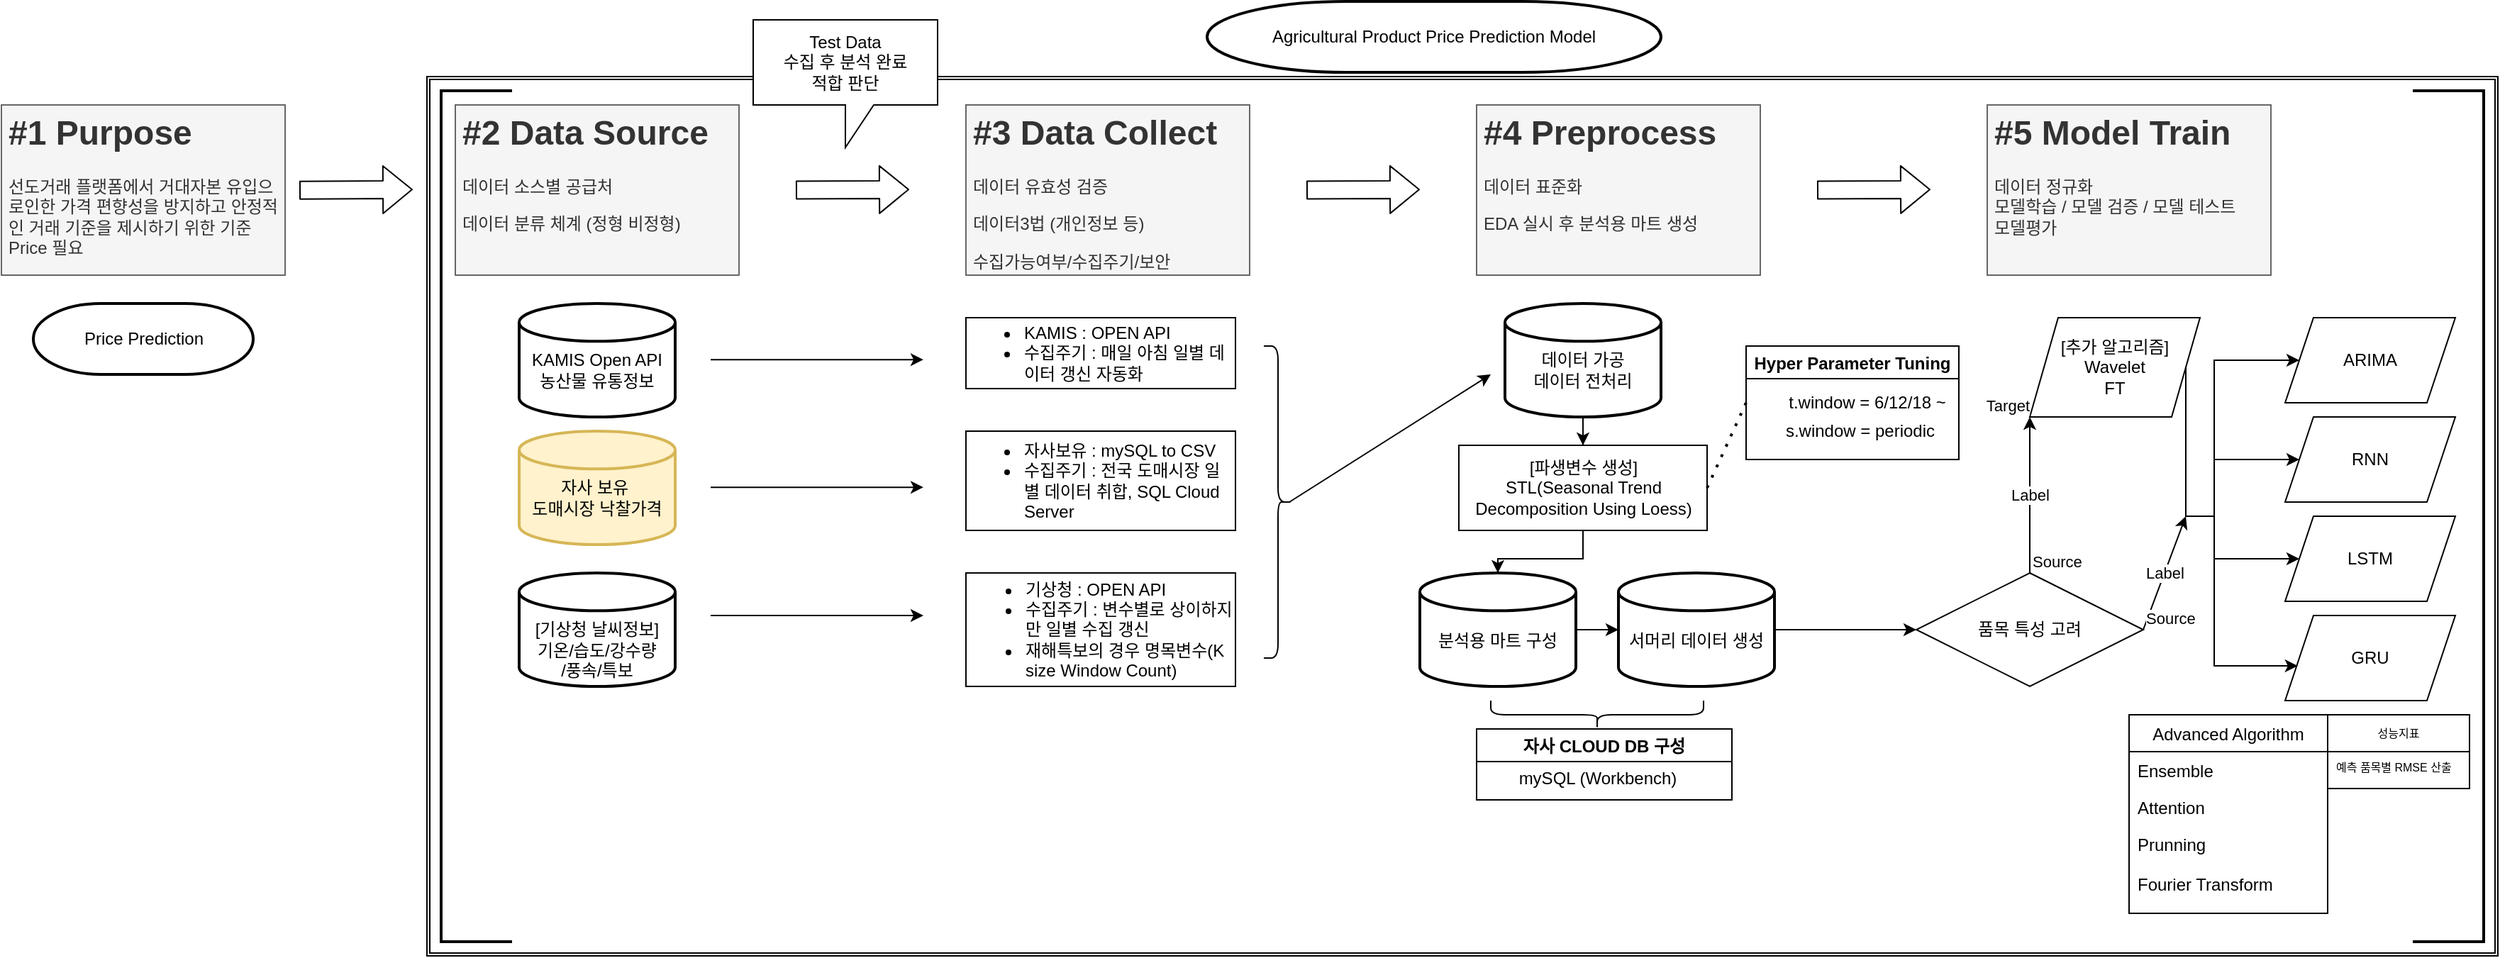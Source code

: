 <mxfile version="15.4.0" type="github">
  <diagram name="Page-1" id="74e2e168-ea6b-b213-b513-2b3c1d86103e">
    <mxGraphModel dx="1422" dy="1589" grid="1" gridSize="10" guides="1" tooltips="1" connect="1" arrows="1" fold="1" page="1" pageScale="1" pageWidth="1169" pageHeight="827" background="none" math="0" shadow="0">
      <root>
        <mxCell id="0" />
        <mxCell id="1" parent="0" />
        <mxCell id="tNpx7jzvRKUiA993KeqK-80" value="" style="shape=ext;double=1;rounded=0;whiteSpace=wrap;html=1;" parent="1" vertex="1">
          <mxGeometry x="300" y="-60" width="1460" height="620" as="geometry" />
        </mxCell>
        <mxCell id="tNpx7jzvRKUiA993KeqK-1" value="Agricultural Product Price Prediction Model" style="strokeWidth=2;html=1;shape=mxgraph.flowchart.terminator;whiteSpace=wrap;" parent="1" vertex="1">
          <mxGeometry x="850" y="-113" width="320" height="50" as="geometry" />
        </mxCell>
        <mxCell id="tNpx7jzvRKUiA993KeqK-3" value="&lt;br&gt;KAMIS Open API&lt;br&gt;농산물 유통정보" style="strokeWidth=2;html=1;shape=mxgraph.flowchart.database;whiteSpace=wrap;" parent="1" vertex="1">
          <mxGeometry x="365" y="100" width="110" height="80" as="geometry" />
        </mxCell>
        <mxCell id="tNpx7jzvRKUiA993KeqK-4" value="&lt;br&gt;자사 보유&amp;nbsp;&lt;br&gt;도매시장 낙찰가격" style="strokeWidth=2;html=1;shape=mxgraph.flowchart.database;whiteSpace=wrap;fillColor=#fff2cc;strokeColor=#d6b656;" parent="1" vertex="1">
          <mxGeometry x="365" y="190" width="110" height="80" as="geometry" />
        </mxCell>
        <mxCell id="tNpx7jzvRKUiA993KeqK-5" value="&lt;h1&gt;#1 Purpose&lt;/h1&gt;&lt;p&gt;선도거래 플랫폼에서 거대자본 유입으로인한 가격 편향성을 방지하고 안정적인 거래 기준을 제시하기 위한 기준 Price 필요&lt;/p&gt;" style="text;html=1;strokeColor=#666666;fillColor=#f5f5f5;spacing=5;spacingTop=-20;whiteSpace=wrap;overflow=hidden;rounded=0;fontColor=#333333;" parent="1" vertex="1">
          <mxGeometry y="-40" width="200" height="120" as="geometry" />
        </mxCell>
        <mxCell id="tNpx7jzvRKUiA993KeqK-6" value="&lt;h1&gt;#2 Data Source&lt;/h1&gt;&lt;p&gt;데이터 소스별 공급처&lt;/p&gt;&lt;p&gt;데이터 분류 체계 (정형 비정형)&lt;/p&gt;" style="text;html=1;strokeColor=#666666;fillColor=#f5f5f5;spacing=5;spacingTop=-20;whiteSpace=wrap;overflow=hidden;rounded=0;fontColor=#333333;" parent="1" vertex="1">
          <mxGeometry x="320" y="-40" width="200" height="120" as="geometry" />
        </mxCell>
        <mxCell id="tNpx7jzvRKUiA993KeqK-7" value="" style="shape=flexArrow;endArrow=classic;html=1;width=12.5;endSize=6.5;" parent="1" edge="1">
          <mxGeometry width="50" height="50" relative="1" as="geometry">
            <mxPoint x="210" y="20.08" as="sourcePoint" />
            <mxPoint x="290" y="19.66" as="targetPoint" />
          </mxGeometry>
        </mxCell>
        <mxCell id="tNpx7jzvRKUiA993KeqK-8" value="" style="shape=flexArrow;endArrow=classic;html=1;width=12.5;endSize=6.5;" parent="1" edge="1">
          <mxGeometry width="50" height="50" relative="1" as="geometry">
            <mxPoint x="560" y="20" as="sourcePoint" />
            <mxPoint x="640" y="19.58" as="targetPoint" />
          </mxGeometry>
        </mxCell>
        <mxCell id="tNpx7jzvRKUiA993KeqK-9" value="&lt;h1&gt;#3 Data Collect&lt;/h1&gt;&lt;p&gt;데이터 유효성 검증&lt;/p&gt;&lt;p&gt;데이터3법 (개인정보 등)&lt;/p&gt;&lt;p&gt;수집가능여부/수집주기/보안&lt;/p&gt;" style="text;html=1;strokeColor=#666666;fillColor=#f5f5f5;spacing=5;spacingTop=-20;whiteSpace=wrap;overflow=hidden;rounded=0;fontColor=#333333;" parent="1" vertex="1">
          <mxGeometry x="680" y="-40" width="200" height="120" as="geometry" />
        </mxCell>
        <mxCell id="tNpx7jzvRKUiA993KeqK-10" value="&lt;br&gt;&lt;br&gt;[기상청 날씨정보]&lt;br&gt;기온/습도/강수량&lt;br&gt;/풍속/특보" style="strokeWidth=2;html=1;shape=mxgraph.flowchart.database;whiteSpace=wrap;" parent="1" vertex="1">
          <mxGeometry x="365" y="290" width="110" height="80" as="geometry" />
        </mxCell>
        <mxCell id="tNpx7jzvRKUiA993KeqK-18" value="&lt;div style=&quot;text-align: left&quot;&gt;&lt;ul&gt;&lt;li&gt;&lt;span&gt;KAMIS : OPEN API&lt;/span&gt;&lt;/li&gt;&lt;li&gt;&lt;span&gt;수집주기 : 매일 아침 일별 데이터 갱신 자동화&lt;/span&gt;&lt;/li&gt;&lt;/ul&gt;&lt;/div&gt;" style="rounded=0;whiteSpace=wrap;html=1;" parent="1" vertex="1">
          <mxGeometry x="680" y="110" width="190" height="50" as="geometry" />
        </mxCell>
        <mxCell id="tNpx7jzvRKUiA993KeqK-19" value="&lt;ul&gt;&lt;li style=&quot;text-align: left&quot;&gt;자사보유 : mySQL to CSV&lt;/li&gt;&lt;li style=&quot;text-align: left&quot;&gt;수집주기 : 전국 도매시장 일별 데이터 취합, SQL Cloud Server&lt;/li&gt;&lt;/ul&gt;" style="rounded=0;whiteSpace=wrap;html=1;" parent="1" vertex="1">
          <mxGeometry x="680" y="190" width="190" height="70" as="geometry" />
        </mxCell>
        <mxCell id="tNpx7jzvRKUiA993KeqK-20" value="&lt;ul&gt;&lt;li&gt;기상청 : OPEN API&lt;/li&gt;&lt;li&gt;수집주기 : 변수별로 상이하지만 일별 수집 갱신&lt;/li&gt;&lt;li&gt;재해특보의 경우 명목변수(K size Window Count)&lt;/li&gt;&lt;/ul&gt;" style="rounded=0;whiteSpace=wrap;html=1;align=left;" parent="1" vertex="1">
          <mxGeometry x="680" y="290" width="190" height="80" as="geometry" />
        </mxCell>
        <mxCell id="tNpx7jzvRKUiA993KeqK-21" value="" style="endArrow=classic;html=1;" parent="1" edge="1">
          <mxGeometry width="50" height="50" relative="1" as="geometry">
            <mxPoint x="500" y="139.58" as="sourcePoint" />
            <mxPoint x="650" y="139.58" as="targetPoint" />
          </mxGeometry>
        </mxCell>
        <mxCell id="tNpx7jzvRKUiA993KeqK-22" value="" style="endArrow=classic;html=1;" parent="1" edge="1">
          <mxGeometry width="50" height="50" relative="1" as="geometry">
            <mxPoint x="500" y="229.58" as="sourcePoint" />
            <mxPoint x="650" y="229.58" as="targetPoint" />
          </mxGeometry>
        </mxCell>
        <mxCell id="tNpx7jzvRKUiA993KeqK-23" value="" style="endArrow=classic;html=1;" parent="1" edge="1">
          <mxGeometry width="50" height="50" relative="1" as="geometry">
            <mxPoint x="500" y="320" as="sourcePoint" />
            <mxPoint x="650" y="320" as="targetPoint" />
          </mxGeometry>
        </mxCell>
        <mxCell id="tNpx7jzvRKUiA993KeqK-24" value="" style="shape=flexArrow;endArrow=classic;html=1;width=12.5;endSize=6.5;" parent="1" edge="1">
          <mxGeometry width="50" height="50" relative="1" as="geometry">
            <mxPoint x="920" y="20.0" as="sourcePoint" />
            <mxPoint x="1000" y="19.58" as="targetPoint" />
          </mxGeometry>
        </mxCell>
        <mxCell id="tNpx7jzvRKUiA993KeqK-25" value="&lt;h1&gt;#4 Preprocess&lt;/h1&gt;&lt;p&gt;데이터 표준화&lt;/p&gt;&lt;p&gt;&lt;span&gt;EDA 실시 후 분석용 마트 생성&lt;/span&gt;&lt;/p&gt;" style="text;html=1;strokeColor=#666666;fillColor=#f5f5f5;spacing=5;spacingTop=-20;whiteSpace=wrap;overflow=hidden;rounded=0;fontColor=#333333;" parent="1" vertex="1">
          <mxGeometry x="1040" y="-40" width="200" height="120" as="geometry" />
        </mxCell>
        <mxCell id="tNpx7jzvRKUiA993KeqK-26" value="Test Data &lt;br&gt;수집 후 분석 완료 &lt;br&gt;적합 판단" style="shape=callout;whiteSpace=wrap;html=1;perimeter=calloutPerimeter;" parent="1" vertex="1">
          <mxGeometry x="530" y="-100" width="130" height="90" as="geometry" />
        </mxCell>
        <mxCell id="tNpx7jzvRKUiA993KeqK-31" style="edgeStyle=orthogonalEdgeStyle;rounded=0;orthogonalLoop=1;jettySize=auto;html=1;exitX=0.5;exitY=1;exitDx=0;exitDy=0;exitPerimeter=0;" parent="1" source="tNpx7jzvRKUiA993KeqK-27" target="tNpx7jzvRKUiA993KeqK-30" edge="1">
          <mxGeometry relative="1" as="geometry" />
        </mxCell>
        <mxCell id="tNpx7jzvRKUiA993KeqK-27" value="&lt;br&gt;데이터 가공&lt;br&gt;데이터 전처리" style="strokeWidth=2;html=1;shape=mxgraph.flowchart.database;whiteSpace=wrap;" parent="1" vertex="1">
          <mxGeometry x="1060" y="100" width="110" height="80" as="geometry" />
        </mxCell>
        <mxCell id="tNpx7jzvRKUiA993KeqK-28" value="" style="shape=curlyBracket;whiteSpace=wrap;html=1;rounded=1;flipH=1;" parent="1" vertex="1">
          <mxGeometry x="890" y="130" width="20" height="220" as="geometry" />
        </mxCell>
        <mxCell id="tNpx7jzvRKUiA993KeqK-29" value="" style="endArrow=classic;html=1;exitX=0.1;exitY=0.5;exitDx=0;exitDy=0;exitPerimeter=0;" parent="1" source="tNpx7jzvRKUiA993KeqK-28" edge="1">
          <mxGeometry width="50" height="50" relative="1" as="geometry">
            <mxPoint x="510" y="149.58" as="sourcePoint" />
            <mxPoint x="1050" y="150" as="targetPoint" />
          </mxGeometry>
        </mxCell>
        <mxCell id="tNpx7jzvRKUiA993KeqK-33" style="edgeStyle=orthogonalEdgeStyle;rounded=0;orthogonalLoop=1;jettySize=auto;html=1;exitX=0.5;exitY=1;exitDx=0;exitDy=0;entryX=0.5;entryY=0;entryDx=0;entryDy=0;entryPerimeter=0;" parent="1" source="tNpx7jzvRKUiA993KeqK-30" target="tNpx7jzvRKUiA993KeqK-32" edge="1">
          <mxGeometry relative="1" as="geometry" />
        </mxCell>
        <mxCell id="tNpx7jzvRKUiA993KeqK-30" value="[파생변수 생성]&lt;br&gt;STL(Seasonal Trend Decomposition Using Loess)" style="rounded=0;whiteSpace=wrap;html=1;" parent="1" vertex="1">
          <mxGeometry x="1027.5" y="200" width="175" height="60" as="geometry" />
        </mxCell>
        <mxCell id="tNpx7jzvRKUiA993KeqK-35" style="edgeStyle=orthogonalEdgeStyle;rounded=0;orthogonalLoop=1;jettySize=auto;html=1;exitX=1;exitY=0.5;exitDx=0;exitDy=0;exitPerimeter=0;entryX=0;entryY=0.5;entryDx=0;entryDy=0;entryPerimeter=0;" parent="1" source="tNpx7jzvRKUiA993KeqK-32" target="tNpx7jzvRKUiA993KeqK-34" edge="1">
          <mxGeometry relative="1" as="geometry" />
        </mxCell>
        <mxCell id="tNpx7jzvRKUiA993KeqK-32" value="&lt;br&gt;분석용 마트 구성" style="strokeWidth=2;html=1;shape=mxgraph.flowchart.database;whiteSpace=wrap;" parent="1" vertex="1">
          <mxGeometry x="1000" y="290" width="110" height="80" as="geometry" />
        </mxCell>
        <mxCell id="tNpx7jzvRKUiA993KeqK-34" value="&lt;br&gt;서머리 데이터 생성" style="strokeWidth=2;html=1;shape=mxgraph.flowchart.database;whiteSpace=wrap;" parent="1" vertex="1">
          <mxGeometry x="1140" y="290" width="110" height="80" as="geometry" />
        </mxCell>
        <mxCell id="tNpx7jzvRKUiA993KeqK-36" value="" style="shape=curlyBracket;whiteSpace=wrap;html=1;rounded=1;flipH=1;rotation=90;" parent="1" vertex="1">
          <mxGeometry x="1115" y="315" width="20" height="150" as="geometry" />
        </mxCell>
        <mxCell id="tNpx7jzvRKUiA993KeqK-37" value="" style="shape=flexArrow;endArrow=classic;html=1;width=12.5;endSize=6.5;" parent="1" edge="1">
          <mxGeometry width="50" height="50" relative="1" as="geometry">
            <mxPoint x="1280" y="20.0" as="sourcePoint" />
            <mxPoint x="1360" y="19.58" as="targetPoint" />
          </mxGeometry>
        </mxCell>
        <mxCell id="tNpx7jzvRKUiA993KeqK-38" value="&lt;h1&gt;#5 Model Train&lt;/h1&gt;&lt;div&gt;데이터 정규화&lt;/div&gt;&lt;div&gt;모델학습 / 모델 검증 / 모델 테스트&lt;/div&gt;&lt;div&gt;모델평가&amp;nbsp;&lt;/div&gt;" style="text;html=1;strokeColor=#666666;fillColor=#f5f5f5;spacing=5;spacingTop=-20;whiteSpace=wrap;overflow=hidden;rounded=0;fontColor=#333333;" parent="1" vertex="1">
          <mxGeometry x="1400" y="-40" width="200" height="120" as="geometry" />
        </mxCell>
        <mxCell id="tNpx7jzvRKUiA993KeqK-39" value="Hyper Parameter Tuning" style="swimlane;" parent="1" vertex="1">
          <mxGeometry x="1230" y="130" width="150" height="80" as="geometry" />
        </mxCell>
        <mxCell id="tNpx7jzvRKUiA993KeqK-40" value="t.window = 6/12/18 ~" style="text;html=1;align=center;verticalAlign=middle;resizable=0;points=[];autosize=1;strokeColor=none;" parent="tNpx7jzvRKUiA993KeqK-39" vertex="1">
          <mxGeometry x="20" y="30" width="130" height="20" as="geometry" />
        </mxCell>
        <mxCell id="tNpx7jzvRKUiA993KeqK-41" value="s.window = periodic" style="text;html=1;align=center;verticalAlign=middle;resizable=0;points=[];autosize=1;strokeColor=none;" parent="tNpx7jzvRKUiA993KeqK-39" vertex="1">
          <mxGeometry x="20" y="50" width="120" height="20" as="geometry" />
        </mxCell>
        <mxCell id="tNpx7jzvRKUiA993KeqK-42" value="" style="endArrow=none;dashed=1;html=1;dashPattern=1 3;strokeWidth=2;entryX=0;entryY=0.5;entryDx=0;entryDy=0;exitX=1;exitY=0.5;exitDx=0;exitDy=0;" parent="1" source="tNpx7jzvRKUiA993KeqK-30" target="tNpx7jzvRKUiA993KeqK-39" edge="1">
          <mxGeometry width="50" height="50" relative="1" as="geometry">
            <mxPoint x="1160" y="340" as="sourcePoint" />
            <mxPoint x="1280" y="180.0" as="targetPoint" />
          </mxGeometry>
        </mxCell>
        <mxCell id="tNpx7jzvRKUiA993KeqK-43" value="자사 CLOUD DB 구성" style="swimlane;" parent="1" vertex="1">
          <mxGeometry x="1040" y="400" width="180" height="50" as="geometry" />
        </mxCell>
        <mxCell id="tNpx7jzvRKUiA993KeqK-44" value="mySQL (Workbench)" style="text;html=1;align=center;verticalAlign=middle;resizable=0;points=[];autosize=1;strokeColor=none;" parent="tNpx7jzvRKUiA993KeqK-43" vertex="1">
          <mxGeometry x="20" y="25" width="130" height="20" as="geometry" />
        </mxCell>
        <mxCell id="tNpx7jzvRKUiA993KeqK-47" value="ARIMA" style="shape=parallelogram;perimeter=parallelogramPerimeter;whiteSpace=wrap;html=1;fixedSize=1;" parent="1" vertex="1">
          <mxGeometry x="1610" y="110" width="120" height="60" as="geometry" />
        </mxCell>
        <mxCell id="tNpx7jzvRKUiA993KeqK-48" value="RNN" style="shape=parallelogram;perimeter=parallelogramPerimeter;whiteSpace=wrap;html=1;fixedSize=1;" parent="1" vertex="1">
          <mxGeometry x="1610" y="180" width="120" height="60" as="geometry" />
        </mxCell>
        <mxCell id="tNpx7jzvRKUiA993KeqK-49" value="LSTM" style="shape=parallelogram;perimeter=parallelogramPerimeter;whiteSpace=wrap;html=1;fixedSize=1;" parent="1" vertex="1">
          <mxGeometry x="1610" y="250" width="120" height="60" as="geometry" />
        </mxCell>
        <mxCell id="tNpx7jzvRKUiA993KeqK-50" value="GRU" style="shape=parallelogram;perimeter=parallelogramPerimeter;whiteSpace=wrap;html=1;fixedSize=1;" parent="1" vertex="1">
          <mxGeometry x="1610" y="320" width="120" height="60" as="geometry" />
        </mxCell>
        <mxCell id="tNpx7jzvRKUiA993KeqK-56" style="edgeStyle=orthogonalEdgeStyle;rounded=0;orthogonalLoop=1;jettySize=auto;html=1;exitX=1;exitY=0.5;exitDx=0;exitDy=0;" parent="1" source="tNpx7jzvRKUiA993KeqK-51" target="tNpx7jzvRKUiA993KeqK-47" edge="1">
          <mxGeometry relative="1" as="geometry">
            <Array as="points">
              <mxPoint x="1540" y="250" />
              <mxPoint x="1560" y="250" />
              <mxPoint x="1560" y="140" />
            </Array>
          </mxGeometry>
        </mxCell>
        <mxCell id="tNpx7jzvRKUiA993KeqK-57" style="edgeStyle=orthogonalEdgeStyle;rounded=0;orthogonalLoop=1;jettySize=auto;html=1;exitX=1;exitY=0.5;exitDx=0;exitDy=0;entryX=0;entryY=0.5;entryDx=0;entryDy=0;" parent="1" source="tNpx7jzvRKUiA993KeqK-51" target="tNpx7jzvRKUiA993KeqK-48" edge="1">
          <mxGeometry relative="1" as="geometry">
            <Array as="points">
              <mxPoint x="1540" y="250" />
              <mxPoint x="1560" y="250" />
              <mxPoint x="1560" y="210" />
            </Array>
          </mxGeometry>
        </mxCell>
        <mxCell id="tNpx7jzvRKUiA993KeqK-58" style="edgeStyle=orthogonalEdgeStyle;rounded=0;orthogonalLoop=1;jettySize=auto;html=1;exitX=1;exitY=0.5;exitDx=0;exitDy=0;entryX=0;entryY=0.5;entryDx=0;entryDy=0;" parent="1" source="tNpx7jzvRKUiA993KeqK-51" target="tNpx7jzvRKUiA993KeqK-49" edge="1">
          <mxGeometry relative="1" as="geometry">
            <Array as="points">
              <mxPoint x="1540" y="250" />
              <mxPoint x="1560" y="250" />
              <mxPoint x="1560" y="280" />
            </Array>
          </mxGeometry>
        </mxCell>
        <mxCell id="tNpx7jzvRKUiA993KeqK-59" style="edgeStyle=orthogonalEdgeStyle;rounded=0;orthogonalLoop=1;jettySize=auto;html=1;exitX=1;exitY=0.5;exitDx=0;exitDy=0;entryX=0.074;entryY=0.592;entryDx=0;entryDy=0;entryPerimeter=0;" parent="1" source="tNpx7jzvRKUiA993KeqK-51" target="tNpx7jzvRKUiA993KeqK-50" edge="1">
          <mxGeometry relative="1" as="geometry">
            <Array as="points">
              <mxPoint x="1540" y="250" />
              <mxPoint x="1560" y="250" />
              <mxPoint x="1560" y="356" />
            </Array>
          </mxGeometry>
        </mxCell>
        <mxCell id="tNpx7jzvRKUiA993KeqK-51" value="[추가 알고리즘]&lt;br&gt;Wavelet&lt;br&gt;FT" style="shape=parallelogram;perimeter=parallelogramPerimeter;whiteSpace=wrap;html=1;fixedSize=1;" parent="1" vertex="1">
          <mxGeometry x="1430" y="110" width="120" height="70" as="geometry" />
        </mxCell>
        <mxCell id="tNpx7jzvRKUiA993KeqK-52" value="품목 특성 고려" style="rhombus;whiteSpace=wrap;html=1;" parent="1" vertex="1">
          <mxGeometry x="1350" y="290" width="160" height="80" as="geometry" />
        </mxCell>
        <mxCell id="tNpx7jzvRKUiA993KeqK-53" value="" style="endArrow=classic;html=1;entryX=0;entryY=0.5;entryDx=0;entryDy=0;entryPerimeter=0;exitX=1;exitY=0.5;exitDx=0;exitDy=0;exitPerimeter=0;" parent="1" source="tNpx7jzvRKUiA993KeqK-34" target="tNpx7jzvRKUiA993KeqK-52" edge="1">
          <mxGeometry width="50" height="50" relative="1" as="geometry">
            <mxPoint x="1180" y="330" as="sourcePoint" />
            <mxPoint x="1230" y="280" as="targetPoint" />
          </mxGeometry>
        </mxCell>
        <mxCell id="tNpx7jzvRKUiA993KeqK-61" value="" style="endArrow=classic;html=1;exitX=0.5;exitY=0;exitDx=0;exitDy=0;" parent="1" source="tNpx7jzvRKUiA993KeqK-52" edge="1">
          <mxGeometry relative="1" as="geometry">
            <mxPoint x="1380" y="270" as="sourcePoint" />
            <mxPoint x="1430" y="180" as="targetPoint" />
          </mxGeometry>
        </mxCell>
        <mxCell id="tNpx7jzvRKUiA993KeqK-62" value="Label" style="edgeLabel;resizable=0;html=1;align=center;verticalAlign=middle;" parent="tNpx7jzvRKUiA993KeqK-61" connectable="0" vertex="1">
          <mxGeometry relative="1" as="geometry" />
        </mxCell>
        <mxCell id="tNpx7jzvRKUiA993KeqK-63" value="Source" style="edgeLabel;resizable=0;html=1;align=left;verticalAlign=bottom;" parent="tNpx7jzvRKUiA993KeqK-61" connectable="0" vertex="1">
          <mxGeometry x="-1" relative="1" as="geometry" />
        </mxCell>
        <mxCell id="tNpx7jzvRKUiA993KeqK-64" value="Target" style="edgeLabel;resizable=0;html=1;align=right;verticalAlign=bottom;" parent="tNpx7jzvRKUiA993KeqK-61" connectable="0" vertex="1">
          <mxGeometry x="1" relative="1" as="geometry" />
        </mxCell>
        <mxCell id="tNpx7jzvRKUiA993KeqK-66" value="" style="endArrow=classic;html=1;exitX=1;exitY=0.5;exitDx=0;exitDy=0;" parent="1" source="tNpx7jzvRKUiA993KeqK-52" edge="1">
          <mxGeometry relative="1" as="geometry">
            <mxPoint x="1260" y="190" as="sourcePoint" />
            <mxPoint x="1540" y="250" as="targetPoint" />
          </mxGeometry>
        </mxCell>
        <mxCell id="tNpx7jzvRKUiA993KeqK-67" value="Label" style="edgeLabel;resizable=0;html=1;align=center;verticalAlign=middle;" parent="tNpx7jzvRKUiA993KeqK-66" connectable="0" vertex="1">
          <mxGeometry relative="1" as="geometry" />
        </mxCell>
        <mxCell id="tNpx7jzvRKUiA993KeqK-68" value="Source" style="edgeLabel;resizable=0;html=1;align=left;verticalAlign=bottom;" parent="tNpx7jzvRKUiA993KeqK-66" connectable="0" vertex="1">
          <mxGeometry x="-1" relative="1" as="geometry" />
        </mxCell>
        <mxCell id="tNpx7jzvRKUiA993KeqK-70" value="Advanced Algorithm" style="swimlane;fontStyle=0;childLayout=stackLayout;horizontal=1;startSize=26;horizontalStack=0;resizeParent=1;resizeParentMax=0;resizeLast=0;collapsible=1;marginBottom=0;" parent="1" vertex="1">
          <mxGeometry x="1500" y="390" width="140" height="140" as="geometry" />
        </mxCell>
        <mxCell id="tNpx7jzvRKUiA993KeqK-71" value="Ensemble" style="text;strokeColor=none;fillColor=none;align=left;verticalAlign=top;spacingLeft=4;spacingRight=4;overflow=hidden;rotatable=0;points=[[0,0.5],[1,0.5]];portConstraint=eastwest;" parent="tNpx7jzvRKUiA993KeqK-70" vertex="1">
          <mxGeometry y="26" width="140" height="26" as="geometry" />
        </mxCell>
        <mxCell id="tNpx7jzvRKUiA993KeqK-72" value="Attention" style="text;strokeColor=none;fillColor=none;align=left;verticalAlign=top;spacingLeft=4;spacingRight=4;overflow=hidden;rotatable=0;points=[[0,0.5],[1,0.5]];portConstraint=eastwest;" parent="tNpx7jzvRKUiA993KeqK-70" vertex="1">
          <mxGeometry y="52" width="140" height="26" as="geometry" />
        </mxCell>
        <mxCell id="tNpx7jzvRKUiA993KeqK-73" value="Prunning &#xa;&#xa;Fourier Transform&#xa;&#xa;" style="text;strokeColor=none;fillColor=none;align=left;verticalAlign=top;spacingLeft=4;spacingRight=4;overflow=hidden;rotatable=0;points=[[0,0.5],[1,0.5]];portConstraint=eastwest;" parent="tNpx7jzvRKUiA993KeqK-70" vertex="1">
          <mxGeometry y="78" width="140" height="62" as="geometry" />
        </mxCell>
        <mxCell id="tNpx7jzvRKUiA993KeqK-77" value="" style="strokeWidth=2;html=1;shape=mxgraph.flowchart.annotation_1;align=left;pointerEvents=1;" parent="1" vertex="1">
          <mxGeometry x="310" y="-50" width="50" height="600" as="geometry" />
        </mxCell>
        <mxCell id="tNpx7jzvRKUiA993KeqK-78" value="" style="strokeWidth=2;html=1;shape=mxgraph.flowchart.annotation_1;align=left;pointerEvents=1;rotation=-180;" parent="1" vertex="1">
          <mxGeometry x="1700" y="-50" width="50" height="600" as="geometry" />
        </mxCell>
        <mxCell id="tNpx7jzvRKUiA993KeqK-79" value="Price Prediction" style="strokeWidth=2;html=1;shape=mxgraph.flowchart.terminator;whiteSpace=wrap;" parent="1" vertex="1">
          <mxGeometry x="22.5" y="100" width="155" height="50" as="geometry" />
        </mxCell>
        <mxCell id="Ti-t6zCxDltyv0vDRjm7-2" value="성능지표" style="swimlane;fontStyle=0;childLayout=stackLayout;horizontal=1;startSize=26;horizontalStack=0;resizeParent=1;resizeParentMax=0;resizeLast=0;collapsible=1;marginBottom=0;fontSize=8;" parent="1" vertex="1">
          <mxGeometry x="1640" y="390" width="100" height="52" as="geometry" />
        </mxCell>
        <mxCell id="Ti-t6zCxDltyv0vDRjm7-3" value="예측 품목별 RMSE 산출" style="text;strokeColor=none;fillColor=none;align=left;verticalAlign=top;spacingLeft=4;spacingRight=4;overflow=hidden;rotatable=0;points=[[0,0.5],[1,0.5]];portConstraint=eastwest;fontSize=8;" parent="Ti-t6zCxDltyv0vDRjm7-2" vertex="1">
          <mxGeometry y="26" width="100" height="26" as="geometry" />
        </mxCell>
      </root>
    </mxGraphModel>
  </diagram>
</mxfile>
